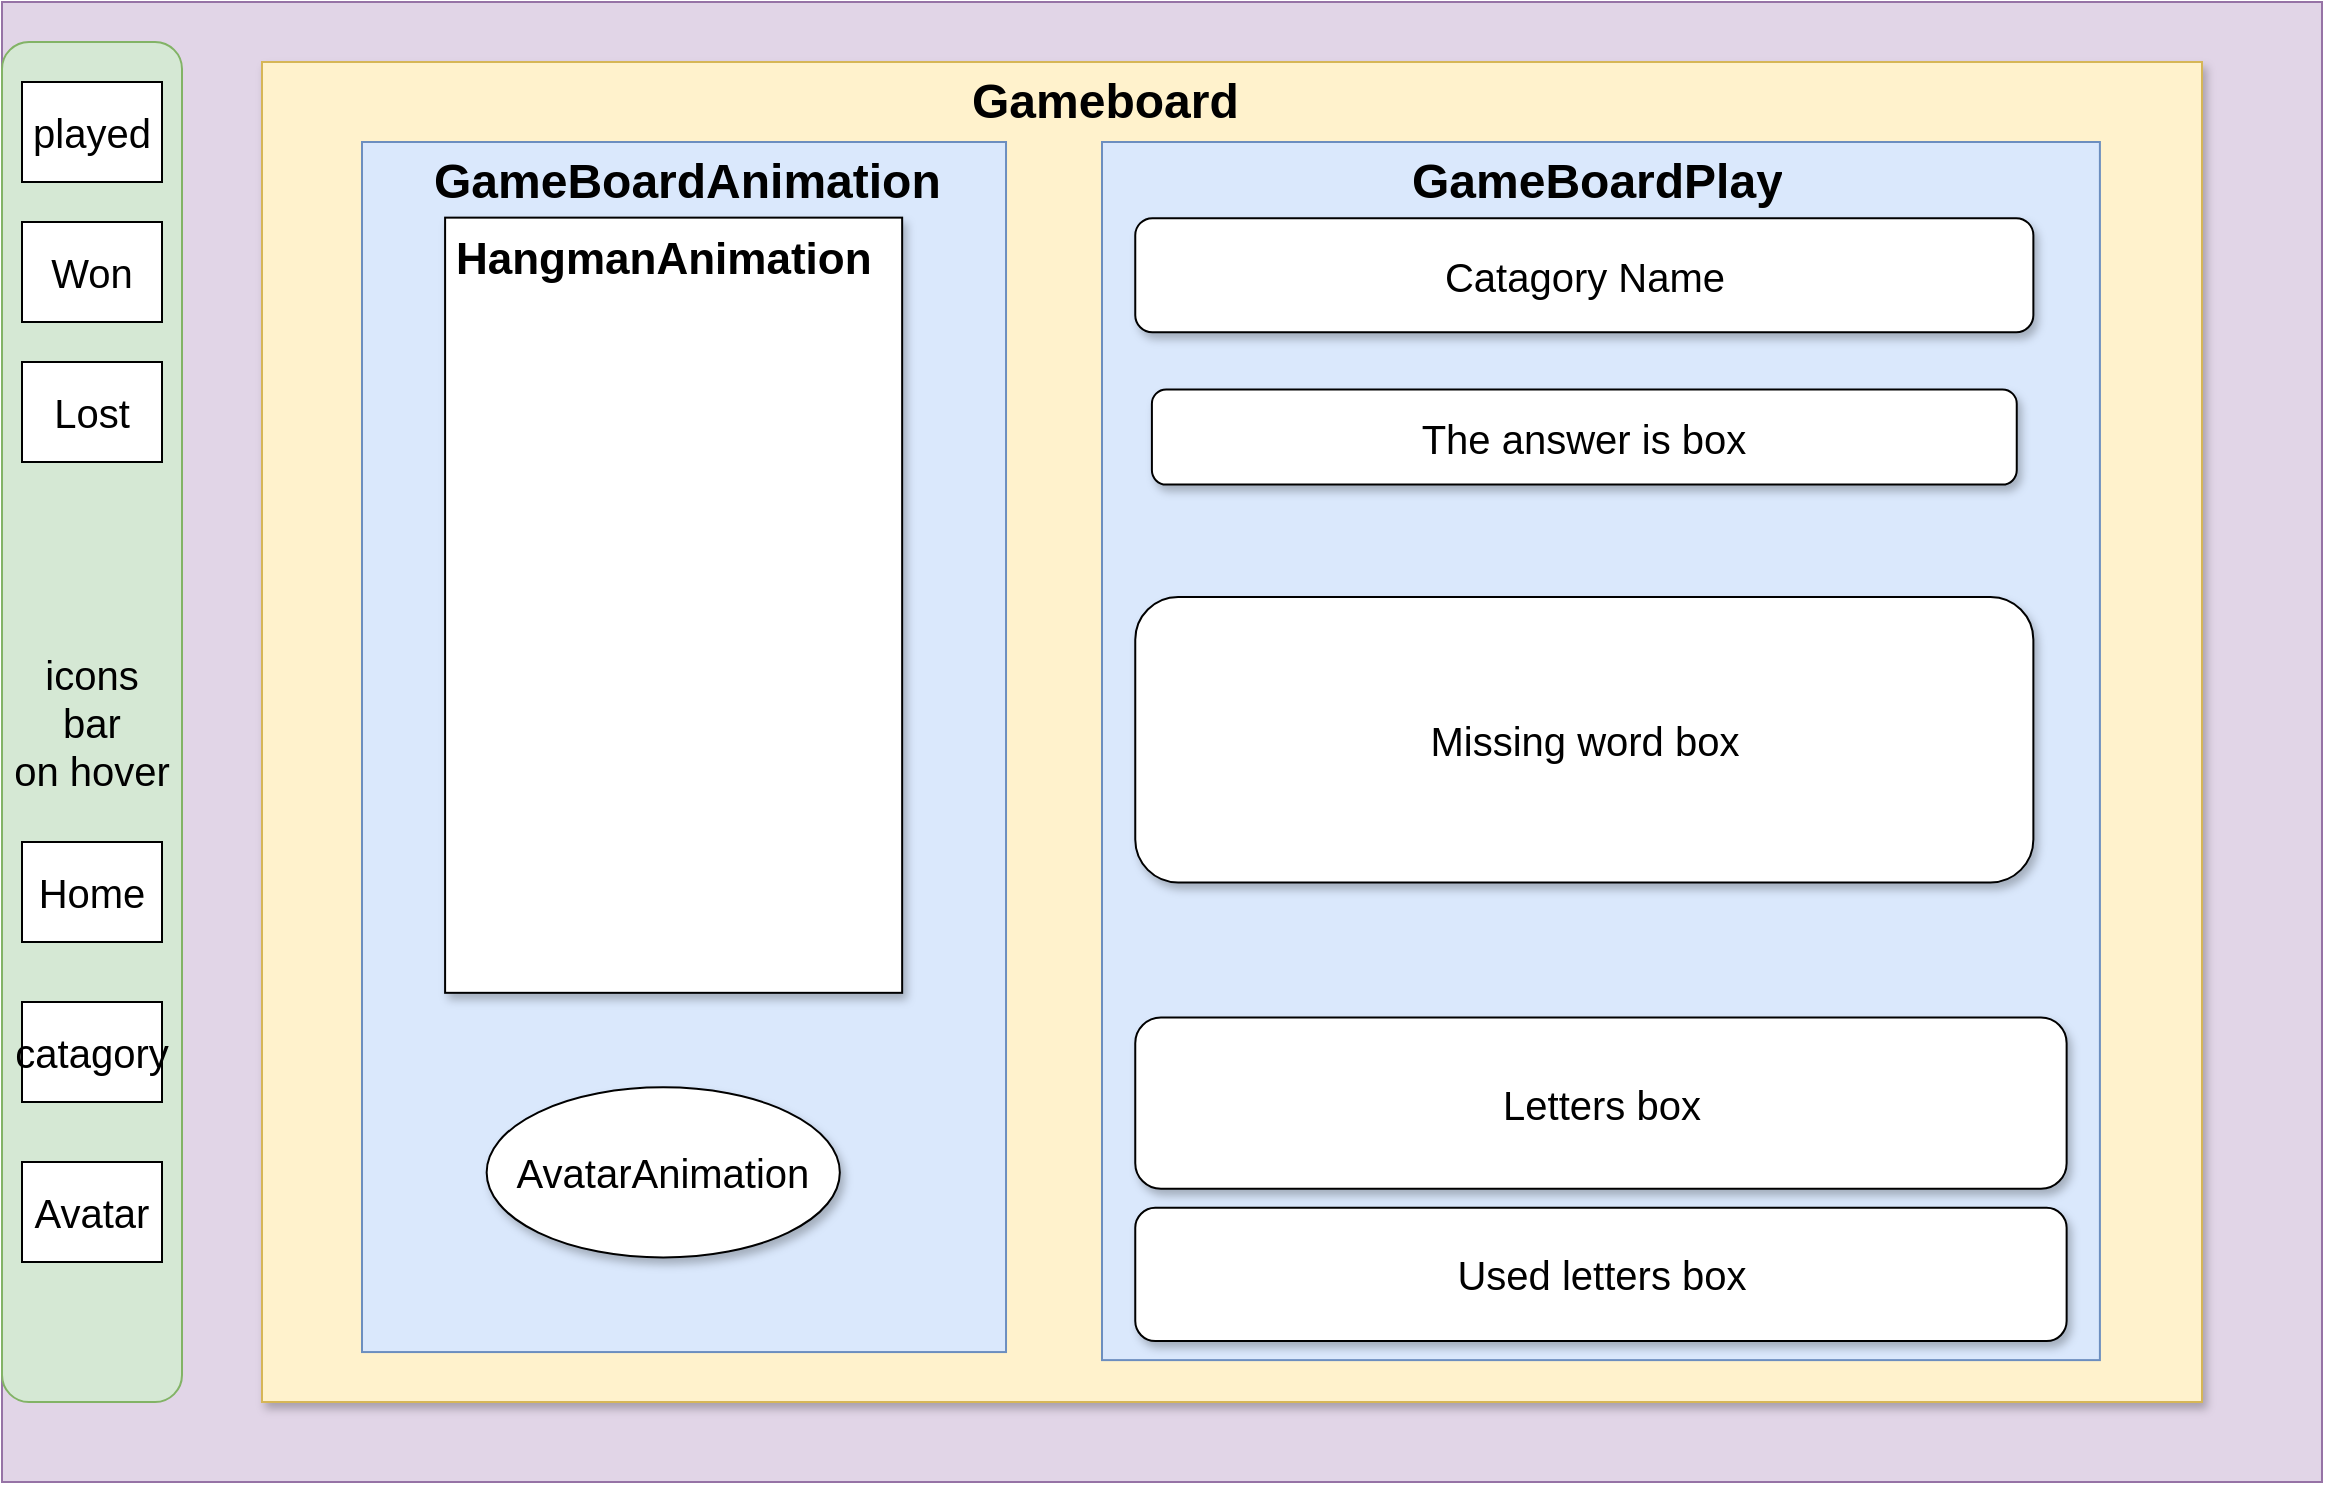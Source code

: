 <mxfile version="15.4.0" type="device" pages="3"><diagram name="game board" id="WBXFGc4k7jxLr-zWNSZT"><mxGraphModel dx="1422" dy="822" grid="1" gridSize="10" guides="1" tooltips="1" connect="1" arrows="1" fold="1" page="1" pageScale="1" pageWidth="1169" pageHeight="827" background="#ffffff" math="0" shadow="0"><root><mxCell id="ViksQzezFKX7nayKMV1j-0"/><mxCell id="ViksQzezFKX7nayKMV1j-1" style="" parent="ViksQzezFKX7nayKMV1j-0"/><mxCell id="RnqKFV7GxKQAe1wvQ64X-1" value="" style="rounded=0;whiteSpace=wrap;html=1;fontSize=20;align=center;verticalAlign=middle;fillColor=#e1d5e7;strokeColor=#9673a6;" parent="ViksQzezFKX7nayKMV1j-1" vertex="1"><mxGeometry y="80" width="1160" height="740" as="geometry"/></mxCell><mxCell id="RnqKFV7GxKQAe1wvQ64X-3" value="icons&lt;br&gt;bar&lt;br&gt;on hover" style="rounded=1;whiteSpace=wrap;html=1;fontSize=20;align=center;verticalAlign=middle;direction=south;fillColor=#d5e8d4;strokeColor=#82b366;container=1;" parent="ViksQzezFKX7nayKMV1j-1" vertex="1"><mxGeometry y="100" width="90" height="680" as="geometry"/></mxCell><mxCell id="NMmfXzC2Jw8eF-_8JxtR-0" value="played" style="rounded=0;whiteSpace=wrap;html=1;fontSize=20;align=center;verticalAlign=middle;" parent="RnqKFV7GxKQAe1wvQ64X-3" vertex="1"><mxGeometry x="10" y="20" width="70" height="50" as="geometry"/></mxCell><mxCell id="NMmfXzC2Jw8eF-_8JxtR-1" value="Won" style="rounded=0;whiteSpace=wrap;html=1;fontSize=20;align=center;verticalAlign=middle;" parent="RnqKFV7GxKQAe1wvQ64X-3" vertex="1"><mxGeometry x="10" y="90" width="70" height="50" as="geometry"/></mxCell><mxCell id="NMmfXzC2Jw8eF-_8JxtR-2" value="Lost" style="rounded=0;whiteSpace=wrap;html=1;fontSize=20;align=center;verticalAlign=middle;" parent="RnqKFV7GxKQAe1wvQ64X-3" vertex="1"><mxGeometry x="10" y="160" width="70" height="50" as="geometry"/></mxCell><mxCell id="NMmfXzC2Jw8eF-_8JxtR-5" value="Home" style="rounded=0;whiteSpace=wrap;html=1;fontSize=20;align=center;verticalAlign=middle;" parent="RnqKFV7GxKQAe1wvQ64X-3" vertex="1"><mxGeometry x="10" y="400" width="70" height="50" as="geometry"/></mxCell><mxCell id="NMmfXzC2Jw8eF-_8JxtR-4" value="catagory" style="rounded=0;whiteSpace=wrap;html=1;fontSize=20;align=center;verticalAlign=middle;" parent="RnqKFV7GxKQAe1wvQ64X-3" vertex="1"><mxGeometry x="10" y="480" width="70" height="50" as="geometry"/></mxCell><mxCell id="NMmfXzC2Jw8eF-_8JxtR-3" value="Avatar" style="rounded=0;whiteSpace=wrap;html=1;fontSize=20;align=center;verticalAlign=middle;" parent="RnqKFV7GxKQAe1wvQ64X-3" vertex="1"><mxGeometry x="10" y="560" width="70" height="50" as="geometry"/></mxCell><mxCell id="cyXy7k7VNj3ULFLgeYEc-10" value="" style="rounded=0;whiteSpace=wrap;html=1;shadow=1;glass=0;sketch=0;container=1;fillColor=#fff2cc;strokeColor=#d6b656;" parent="ViksQzezFKX7nayKMV1j-1" vertex="1"><mxGeometry x="130" y="110" width="970" height="670" as="geometry"/></mxCell><mxCell id="jkb2RMrqntYmkr051qhQ-0" value="" style="rounded=0;whiteSpace=wrap;html=1;fillColor=#dae8fc;strokeColor=#6c8ebf;container=1;" parent="cyXy7k7VNj3ULFLgeYEc-10" vertex="1"><mxGeometry x="50" y="40" width="322.01" height="605.03" as="geometry"><mxRectangle x="150" y="100" width="50" height="40" as="alternateBounds"/></mxGeometry></mxCell><mxCell id="RnqKFV7GxKQAe1wvQ64X-5" value="" style="rounded=0;whiteSpace=wrap;html=1;fontSize=20;align=center;verticalAlign=middle;direction=south;shadow=1;glass=0;container=1;" parent="jkb2RMrqntYmkr051qhQ-0" vertex="1"><mxGeometry x="41.55" y="37.814" width="228.523" height="387.597" as="geometry"/></mxCell><mxCell id="cyXy7k7VNj3ULFLgeYEc-2" value="&lt;h1&gt;&lt;font style=&quot;font-size: 22px&quot;&gt;HangmanAnimation&lt;/font&gt;&lt;/h1&gt;" style="text;html=1;strokeColor=none;fillColor=none;spacing=5;spacingTop=-20;whiteSpace=wrap;overflow=hidden;rounded=0;" parent="RnqKFV7GxKQAe1wvQ64X-5" vertex="1"><mxGeometry width="228.523" height="37.814" as="geometry"/></mxCell><mxCell id="cyXy7k7VNj3ULFLgeYEc-0" value="&lt;h1&gt;GameBoardAnimation&lt;/h1&gt;" style="text;html=1;strokeColor=none;fillColor=none;spacing=5;spacingTop=-20;whiteSpace=wrap;overflow=hidden;rounded=0;" parent="jkb2RMrqntYmkr051qhQ-0" vertex="1"><mxGeometry x="31.162" width="275.267" height="28.361" as="geometry"/></mxCell><mxCell id="RnqKFV7GxKQAe1wvQ64X-4" value="AvatarAnimation" style="ellipse;whiteSpace=wrap;html=1;fontSize=20;align=center;verticalAlign=middle;sketch=0;shadow=1;" parent="jkb2RMrqntYmkr051qhQ-0" vertex="1"><mxGeometry x="62.325" y="472.68" width="176.586" height="85.082" as="geometry"/></mxCell><mxCell id="jkb2RMrqntYmkr051qhQ-1" value="" style="rounded=0;whiteSpace=wrap;html=1;fillColor=#dae8fc;strokeColor=#6c8ebf;container=1;" parent="cyXy7k7VNj3ULFLgeYEc-10" vertex="1"><mxGeometry x="420" y="40" width="498.95" height="609.06" as="geometry"/></mxCell><mxCell id="cyXy7k7VNj3ULFLgeYEc-3" value="&lt;h1&gt;GameBoardPlay&lt;/h1&gt;" style="text;html=1;strokeColor=none;fillColor=none;spacing=5;spacingTop=-20;whiteSpace=wrap;overflow=hidden;rounded=0;" parent="jkb2RMrqntYmkr051qhQ-1" vertex="1"><mxGeometry x="149.685" width="220.37" height="38.066" as="geometry"/></mxCell><mxCell id="RnqKFV7GxKQAe1wvQ64X-6" value="Catagory Name" style="rounded=1;whiteSpace=wrap;html=1;fontSize=20;align=center;verticalAlign=middle;sketch=0;shadow=1;" parent="jkb2RMrqntYmkr051qhQ-1" vertex="1"><mxGeometry x="16.632" y="38.066" width="449.055" height="57.099" as="geometry"/></mxCell><mxCell id="RnqKFV7GxKQAe1wvQ64X-9" value="The answer is box" style="rounded=1;whiteSpace=wrap;html=1;fontSize=20;align=center;verticalAlign=middle;shadow=1;" parent="jkb2RMrqntYmkr051qhQ-1" vertex="1"><mxGeometry x="24.948" y="123.715" width="432.423" height="47.583" as="geometry"/></mxCell><mxCell id="RnqKFV7GxKQAe1wvQ64X-8" value="Missing word box" style="rounded=1;whiteSpace=wrap;html=1;fontSize=20;align=center;verticalAlign=middle;shadow=1;" parent="jkb2RMrqntYmkr051qhQ-1" vertex="1"><mxGeometry x="16.632" y="227.446" width="449.055" height="142.748" as="geometry"/></mxCell><mxCell id="RnqKFV7GxKQAe1wvQ64X-7" value="Letters box" style="rounded=1;whiteSpace=wrap;html=1;fontSize=20;align=center;verticalAlign=middle;shadow=1;" parent="jkb2RMrqntYmkr051qhQ-1" vertex="1"><mxGeometry x="16.632" y="437.762" width="465.687" height="85.649" as="geometry"/></mxCell><mxCell id="irhuQT-aEw1tJgPi2Lp3-0" value="Used letters box" style="rounded=1;whiteSpace=wrap;html=1;fontSize=20;align=center;verticalAlign=middle;shadow=1;" parent="jkb2RMrqntYmkr051qhQ-1" vertex="1"><mxGeometry x="16.632" y="532.927" width="465.687" height="66.616" as="geometry"/></mxCell><mxCell id="cyXy7k7VNj3ULFLgeYEc-16" value="&lt;h1&gt;Gameboard&lt;/h1&gt;" style="text;html=1;strokeColor=none;fillColor=none;spacing=5;spacingTop=-20;whiteSpace=wrap;overflow=hidden;rounded=0;shadow=1;glass=0;sketch=0;" parent="cyXy7k7VNj3ULFLgeYEc-10" vertex="1"><mxGeometry x="350" width="150" height="40" as="geometry"/></mxCell><mxCell id="cyXy7k7VNj3ULFLgeYEc-4" value="Untitled Layer" style="locked=1;" parent="ViksQzezFKX7nayKMV1j-0"/></root></mxGraphModel></diagram><diagram id="zBycuqyN1WbdOvtRetQK" name="welcome - pick a catagory"><mxGraphModel dx="1422" dy="822" grid="1" gridSize="10" guides="1" tooltips="1" connect="1" arrows="1" fold="1" page="1" pageScale="1" pageWidth="1169" pageHeight="827" background="#ffffff" math="0" shadow="0"><root><mxCell id="0"/><mxCell id="1" parent="0"/><mxCell id="SmS-AOpC1vPT0I8M1g8m-3" value="Backdrop" style="rounded=0;whiteSpace=wrap;html=1;fontSize=20;align=center;verticalAlign=top;" parent="1" vertex="1"><mxGeometry x="50" y="50" width="1110" height="760" as="geometry"/></mxCell><mxCell id="pt1Twtxqi7lgK6UjQtKK-1" value="Welcome to harry potter hang man bla bla&lt;br&gt;&lt;br&gt;&lt;div&gt;Pick A Catagorie.....&lt;/div&gt;&lt;div&gt;&lt;br&gt;&lt;/div&gt;&lt;div&gt;&lt;br&gt;&lt;/div&gt;&lt;div&gt;&lt;br&gt;&lt;/div&gt;&lt;div&gt;&lt;br&gt;&lt;/div&gt;&lt;div&gt;&lt;br&gt;&lt;/div&gt;&lt;div&gt;&lt;br&gt;&lt;/div&gt;&lt;div&gt;&lt;br&gt;&lt;/div&gt;&lt;div&gt;&lt;br&gt;&lt;/div&gt;&lt;div&gt;&lt;br&gt;&lt;/div&gt;&lt;div&gt;&lt;br&gt;&lt;/div&gt;&lt;div&gt;you can always return to this screen by clicking on the home(castle) button or by the escape key&lt;/div&gt;&lt;div&gt;&lt;br&gt;&lt;/div&gt;&lt;div&gt;game details&amp;nbsp;&amp;nbsp;&lt;/div&gt;" style="rounded=0;whiteSpace=wrap;html=1;fontSize=20;verticalAlign=top;spacingTop=22;spacingLeft=20;spacingRight=20;" parent="1" vertex="1"><mxGeometry x="150" y="190" width="880" height="560" as="geometry"/></mxCell><mxCell id="pt1Twtxqi7lgK6UjQtKK-2" value="" style="rounded=0;whiteSpace=wrap;html=1;fontSize=20;verticalAlign=top;" parent="1" vertex="1"><mxGeometry x="210" y="320" width="740" height="150" as="geometry"/></mxCell><mxCell id="pt1Twtxqi7lgK6UjQtKK-3" value="Books" style="whiteSpace=wrap;html=1;aspect=fixed;fontSize=20;verticalAlign=middle;" parent="1" vertex="1"><mxGeometry x="250" y="345" width="100" height="100" as="geometry"/></mxCell><mxCell id="pt1Twtxqi7lgK6UjQtKK-4" value="Characters" style="whiteSpace=wrap;html=1;aspect=fixed;fontSize=20;verticalAlign=middle;" parent="1" vertex="1"><mxGeometry x="390" y="345" width="100" height="100" as="geometry"/></mxCell><mxCell id="pt1Twtxqi7lgK6UjQtKK-5" value="Potions" style="whiteSpace=wrap;html=1;aspect=fixed;fontSize=20;verticalAlign=middle;" parent="1" vertex="1"><mxGeometry x="530" y="345" width="100" height="100" as="geometry"/></mxCell><mxCell id="pt1Twtxqi7lgK6UjQtKK-6" value="Spells" style="whiteSpace=wrap;html=1;aspect=fixed;fontSize=20;verticalAlign=middle;" parent="1" vertex="1"><mxGeometry x="670" y="345" width="100" height="100" as="geometry"/></mxCell><mxCell id="pt1Twtxqi7lgK6UjQtKK-7" value="Megical&lt;br&gt;Creatures" style="whiteSpace=wrap;html=1;aspect=fixed;fontSize=20;verticalAlign=middle;" parent="1" vertex="1"><mxGeometry x="800" y="345" width="100" height="100" as="geometry"/></mxCell><mxCell id="lpl7oQMHatLVdW82ElkI-1" value="carousel" style="text;html=1;strokeColor=none;fillColor=none;align=center;verticalAlign=middle;whiteSpace=wrap;rounded=0;fontSize=20;" parent="1" vertex="1"><mxGeometry x="510" y="470" width="100" height="30" as="geometry"/></mxCell></root></mxGraphModel></diagram><diagram name="welcome - pick a character" id="7SFmZt7S-GBDg_mHAnwW"><mxGraphModel dx="1422" dy="822" grid="1" gridSize="10" guides="1" tooltips="1" connect="1" arrows="1" fold="1" page="1" pageScale="1" pageWidth="1169" pageHeight="827" background="#ffffff" math="0" shadow="0"><root><mxCell id="qMvTIVjVhHEZ1sjYnihw-0"/><mxCell id="qMvTIVjVhHEZ1sjYnihw-1" parent="qMvTIVjVhHEZ1sjYnihw-0"/><mxCell id="wB-ghW8cWKy8fK2k6g84-1" value="Backdrop" style="rounded=0;whiteSpace=wrap;html=1;fontSize=20;align=center;verticalAlign=top;" vertex="1" parent="qMvTIVjVhHEZ1sjYnihw-1"><mxGeometry x="50" y="120" width="1080" height="690" as="geometry"/></mxCell><mxCell id="qMvTIVjVhHEZ1sjYnihw-2" value="Welcome to harry potter hang man bla bla&lt;br&gt;&lt;br&gt;&lt;div&gt;Pick An Avatar&lt;/div&gt;&lt;div&gt;&lt;br&gt;&lt;/div&gt;&lt;div&gt;&lt;br&gt;&lt;/div&gt;&lt;div&gt;&lt;br&gt;&lt;/div&gt;&lt;div&gt;&lt;br&gt;&lt;/div&gt;&lt;div&gt;&lt;br&gt;&lt;/div&gt;&lt;div&gt;&lt;br&gt;&lt;/div&gt;&lt;div&gt;&lt;br&gt;&lt;/div&gt;&lt;div&gt;&lt;br&gt;&lt;/div&gt;&lt;div&gt;&lt;br&gt;&lt;/div&gt;&lt;div&gt;&lt;br&gt;&lt;/div&gt;&lt;div&gt;you can always return to this screen by clicking on the home(castle) button or by the escape key&lt;/div&gt;&lt;div&gt;&lt;br&gt;&lt;/div&gt;&lt;div&gt;game details&lt;/div&gt;&lt;div&gt;&lt;br&gt;&lt;/div&gt;&lt;div&gt;&amp;nbsp;&lt;/div&gt;" style="rounded=0;whiteSpace=wrap;html=1;fontSize=20;verticalAlign=top;spacingTop=22;spacingLeft=20;spacingRight=20;" vertex="1" parent="qMvTIVjVhHEZ1sjYnihw-1"><mxGeometry x="160" y="200" width="880" height="560" as="geometry"/></mxCell><mxCell id="qMvTIVjVhHEZ1sjYnihw-3" value="" style="rounded=0;whiteSpace=wrap;html=1;fontSize=20;verticalAlign=top;" vertex="1" parent="qMvTIVjVhHEZ1sjYnihw-1"><mxGeometry x="210" y="320" width="740" height="150" as="geometry"/></mxCell><mxCell id="qMvTIVjVhHEZ1sjYnihw-4" value="Mad Eye Moody" style="whiteSpace=wrap;html=1;aspect=fixed;fontSize=20;verticalAlign=middle;" vertex="1" parent="qMvTIVjVhHEZ1sjYnihw-1"><mxGeometry x="220" y="345" width="100" height="100" as="geometry"/></mxCell><mxCell id="qMvTIVjVhHEZ1sjYnihw-5" value="Albus&lt;br&gt;Dumbeldur" style="whiteSpace=wrap;html=1;aspect=fixed;fontSize=20;verticalAlign=middle;" vertex="1" parent="qMvTIVjVhHEZ1sjYnihw-1"><mxGeometry x="340" y="345" width="100" height="100" as="geometry"/></mxCell><mxCell id="qMvTIVjVhHEZ1sjYnihw-6" value="Harry Potter" style="whiteSpace=wrap;html=1;aspect=fixed;fontSize=20;verticalAlign=middle;" vertex="1" parent="qMvTIVjVhHEZ1sjYnihw-1"><mxGeometry x="460" y="345" width="100" height="100" as="geometry"/></mxCell><mxCell id="qMvTIVjVhHEZ1sjYnihw-7" value="Ron&lt;br&gt;weasley" style="whiteSpace=wrap;html=1;aspect=fixed;fontSize=20;verticalAlign=middle;" vertex="1" parent="qMvTIVjVhHEZ1sjYnihw-1"><mxGeometry x="580" y="345" width="100" height="100" as="geometry"/></mxCell><mxCell id="qMvTIVjVhHEZ1sjYnihw-8" value="&lt;br&gt;Hermione granger" style="whiteSpace=wrap;html=1;aspect=fixed;fontSize=20;verticalAlign=top;align=center;" vertex="1" parent="qMvTIVjVhHEZ1sjYnihw-1"><mxGeometry x="700" y="345" width="100" height="100" as="geometry"/></mxCell><mxCell id="E9yBa0lWDfu7jR405efW-0" value="&lt;br&gt;Severus&lt;br&gt;Snape" style="whiteSpace=wrap;html=1;aspect=fixed;fontSize=20;verticalAlign=top;align=center;" vertex="1" parent="qMvTIVjVhHEZ1sjYnihw-1"><mxGeometry x="830" y="345" width="100" height="100" as="geometry"/></mxCell><mxCell id="85miLYy47RhrvNa4TYyl-0" value="Back" style="whiteSpace=wrap;html=1;aspect=fixed;fontSize=20;align=center;verticalAlign=middle;" vertex="1" parent="qMvTIVjVhHEZ1sjYnihw-1"><mxGeometry x="210" y="220" width="80" height="80" as="geometry"/></mxCell><mxCell id="zh2drvLAOBnURv6xEHE7-0" value="carousel" style="text;html=1;strokeColor=none;fillColor=none;align=center;verticalAlign=middle;whiteSpace=wrap;rounded=0;fontSize=20;" vertex="1" parent="qMvTIVjVhHEZ1sjYnihw-1"><mxGeometry x="530" y="480" width="100" height="30" as="geometry"/></mxCell></root></mxGraphModel></diagram></mxfile>